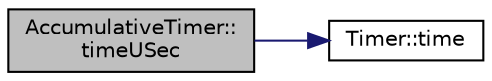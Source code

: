 digraph "AccumulativeTimer::timeUSec"
{
 // INTERACTIVE_SVG=YES
  edge [fontname="Helvetica",fontsize="10",labelfontname="Helvetica",labelfontsize="10"];
  node [fontname="Helvetica",fontsize="10",shape=record];
  rankdir="LR";
  Node1 [label="AccumulativeTimer::\ltimeUSec",height=0.2,width=0.4,color="black", fillcolor="grey75", style="filled", fontcolor="black"];
  Node1 -> Node2 [color="midnightblue",fontsize="10",style="solid",fontname="Helvetica"];
  Node2 [label="Timer::time",height=0.2,width=0.4,color="black", fillcolor="white", style="filled",URL="$d8/d08/class_timer.html#a37be13bfa31ef41de4c1dcccacf97bd2"];
}
